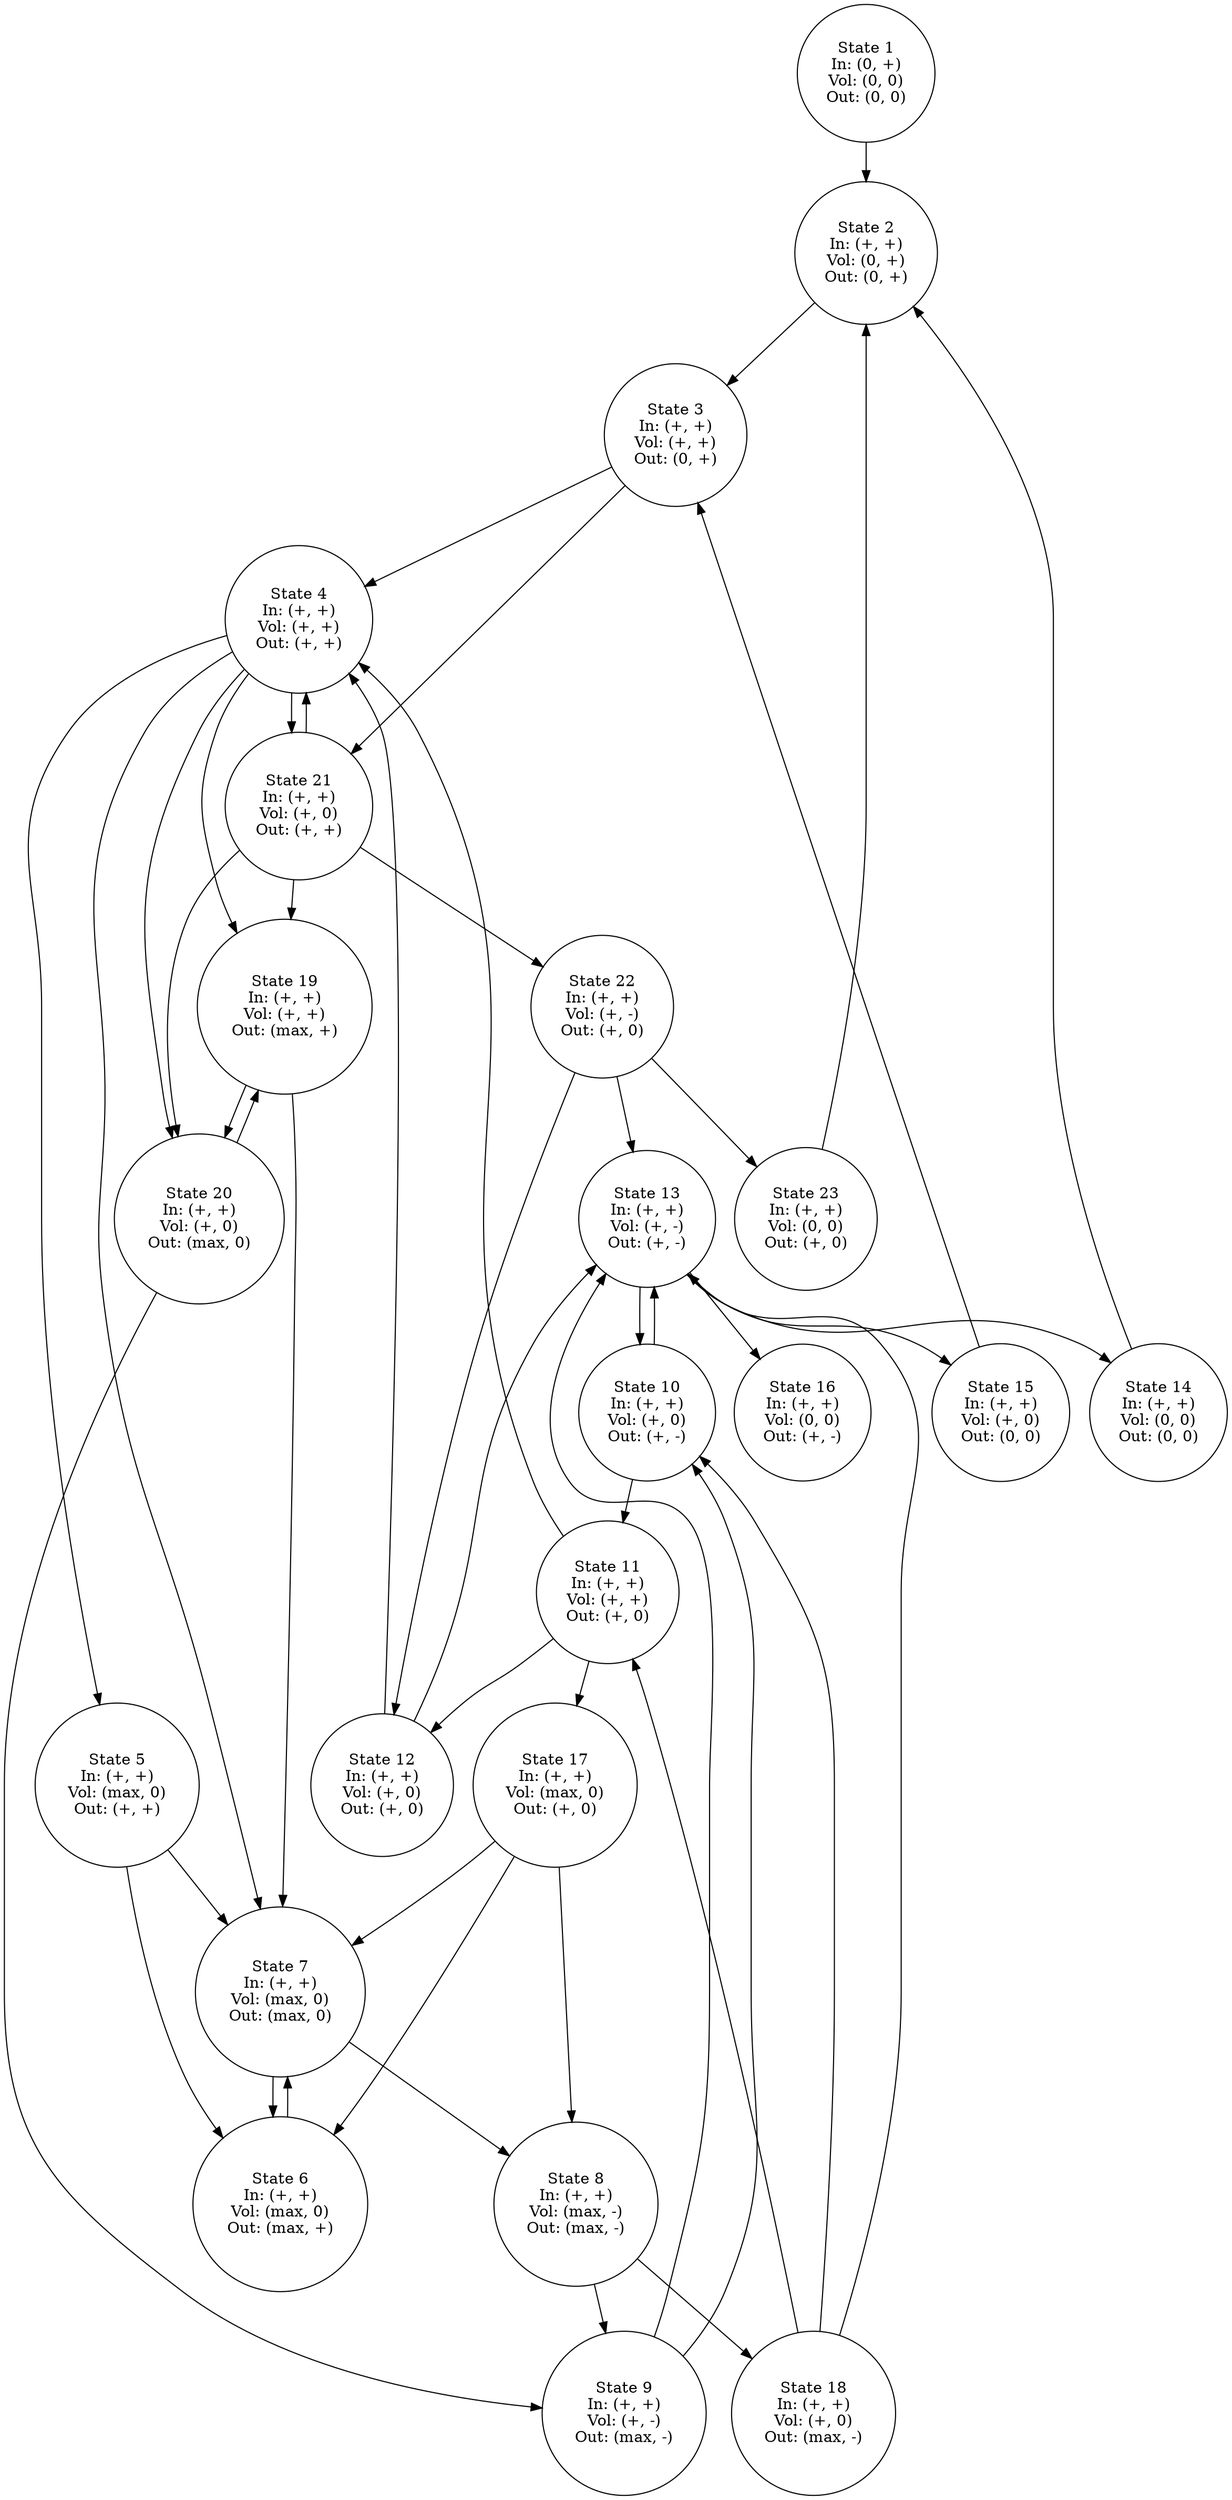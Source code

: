 strict digraph "" {
	graph [normalize=True,
		overlap=False,
		sep=1.2,
		smoothing=avg_dist,
		splines=True
	];
	node [label="\N",
		shape=circle
	];
	inflow_0_3_outflow_0_2_volume_0_2_	 [label="State 1
In: (0, +)
Vol: (0, 0)
Out: (0, 0)",
		tooltip="correspondence_valid: true
derivatives:
- In will go up from 0
- Vol will stay at 0
- Out will stay at 0
extreme_valid: true
valid: \
true
"];
	inflow_1_3_outflow_0_3_volume_0_3_	 [label="State 2
In: (+, +)
Vol: (0, +)
Out: (0, +)",
		tooltip="correspondence_valid: true
derivatives:
- In may go up from +
- Vol will go up from 0
- Out will go up from 0
extreme_valid: true
\
valid: true
"];
	inflow_0_3_outflow_0_2_volume_0_2_ -> inflow_1_3_outflow_0_3_volume_0_3_	 [tooltip="continuous_valid: true
derivative_valid: false
magnitude_valid: true
not_equal_valid: true
point_range_valid: true
transition_valid: \
true
"];
	inflow_1_3_outflow_0_3_volume_1_3_	 [label="State 3
In: (+, +)
Vol: (+, +)
Out: (0, +)",
		tooltip="correspondence_valid: false
derivatives:
- In may go up from +
- Vol may go up from +
- Out will go up from 0
extreme_valid: true
\
valid: false
"];
	inflow_1_3_outflow_0_3_volume_0_3_ -> inflow_1_3_outflow_0_3_volume_1_3_	 [tooltip="continuous_valid: true
derivative_valid: true
magnitude_valid: false
not_equal_valid: true
point_range_valid: true
transition_valid: \
true
"];
	inflow_1_3_outflow_1_3_volume_1_3_	 [label="State 4
In: (+, +)
Vol: (+, +)
Out: (+, +)",
		tooltip="correspondence_valid: true
derivatives:
- In may go up from +
- Vol may go up from +
- Out may go up from +
extreme_valid: true
\
valid: true
"];
	inflow_1_3_outflow_0_3_volume_1_3_ -> inflow_1_3_outflow_1_3_volume_1_3_	 [tooltip="continuous_valid: true
derivative_valid: true
magnitude_valid: true
not_equal_valid: true
point_range_valid: true
transition_valid: \
true
"];
	inflow_1_3_outflow_1_3_volume_1_2_	 [label="State 21
In: (+, +)
Vol: (+, 0)
Out: (+, +)",
		tooltip="correspondence_valid: true
derivatives:
- In may go up from +
- Vol will stay at +
- Out may go up from +
extreme_valid: true
valid: \
true
"];
	inflow_1_3_outflow_0_3_volume_1_3_ -> inflow_1_3_outflow_1_3_volume_1_2_	 [tooltip="continuous_valid: true
derivative_valid: false
magnitude_valid: true
not_equal_valid: true
point_range_valid: true
transition_valid: \
true
"];
	inflow_1_3_outflow_1_3_volume_2_2_	 [label="State 5
In: (+, +)
Vol: (max, 0)
Out: (+, +)",
		tooltip="correspondence_valid: false
derivatives:
- In may go up from +
- Vol will stay at max
- Out may go up from +
extreme_valid: true
\
valid: false
"];
	inflow_1_3_outflow_1_3_volume_1_3_ -> inflow_1_3_outflow_1_3_volume_2_2_	 [tooltip="continuous_valid: true
derivative_valid: true
magnitude_valid: true
not_equal_valid: true
point_range_valid: true
transition_valid: \
true
"];
	inflow_1_3_outflow_2_2_volume_2_2_	 [label="State 7
In: (+, +)
Vol: (max, 0)
Out: (max, 0)",
		tooltip="correspondence_valid: true
derivatives:
- In may go up from +
- Vol will stay at max
- Out will stay at max
extreme_valid: true
\
valid: true
"];
	inflow_1_3_outflow_1_3_volume_1_3_ -> inflow_1_3_outflow_2_2_volume_2_2_	 [tooltip="continuous_valid: true
derivative_valid: false
magnitude_valid: true
not_equal_valid: true
point_range_valid: true
transition_valid: \
true
"];
	inflow_1_3_outflow_2_3_volume_1_3_	 [label="State 19
In: (+, +)
Vol: (+, +)
Out: (max, +)",
		tooltip="correspondence_valid: false
derivatives:
- In may go up from +
- Vol may go up from +
- Out will go up from max
extreme_valid: false
\
valid: false
"];
	inflow_1_3_outflow_1_3_volume_1_3_ -> inflow_1_3_outflow_2_3_volume_1_3_	 [tooltip="continuous_valid: true
derivative_valid: true
magnitude_valid: true
not_equal_valid: true
point_range_valid: true
transition_valid: \
true
"];
	inflow_1_3_outflow_2_2_volume_1_2_	 [label="State 20
In: (+, +)
Vol: (+, 0)
Out: (max, 0)",
		tooltip="correspondence_valid: false
derivatives:
- In may go up from +
- Vol will stay at +
- Out will stay at max
extreme_valid: true
valid: \
false
"];
	inflow_1_3_outflow_1_3_volume_1_3_ -> inflow_1_3_outflow_2_2_volume_1_2_	 [tooltip="continuous_valid: true
derivative_valid: false
magnitude_valid: true
not_equal_valid: true
point_range_valid: true
transition_valid: \
true
"];
	inflow_1_3_outflow_1_3_volume_1_3_ -> inflow_1_3_outflow_1_3_volume_1_2_	 [tooltip="continuous_valid: true
derivative_valid: true
magnitude_valid: true
not_equal_valid: true
point_range_valid: true
transition_valid: \
true
"];
	inflow_1_3_outflow_2_3_volume_2_2_	 [label="State 6
In: (+, +)
Vol: (max, 0)
Out: (max, +)",
		tooltip="correspondence_valid: true
derivatives:
- In may go up from +
- Vol will stay at max
- Out will go up from max
extreme_valid: false
\
valid: false
"];
	inflow_1_3_outflow_1_3_volume_2_2_ -> inflow_1_3_outflow_2_3_volume_2_2_	 [tooltip="continuous_valid: true
derivative_valid: true
magnitude_valid: true
not_equal_valid: true
point_range_valid: true
transition_valid: \
true
"];
	inflow_1_3_outflow_1_3_volume_2_2_ -> inflow_1_3_outflow_2_2_volume_2_2_	 [tooltip="continuous_valid: true
derivative_valid: false
magnitude_valid: true
not_equal_valid: true
point_range_valid: true
transition_valid: \
true
"];
	inflow_1_3_outflow_2_3_volume_2_2_ -> inflow_1_3_outflow_2_2_volume_2_2_	 [tooltip="continuous_valid: true
derivative_valid: false
magnitude_valid: false
not_equal_valid: true
point_range_valid: true
transition_valid: \
true
"];
	inflow_1_3_outflow_2_2_volume_2_2_ -> inflow_1_3_outflow_2_3_volume_2_2_	 [tooltip="continuous_valid: true
derivative_valid: false
magnitude_valid: true
not_equal_valid: true
point_range_valid: true
transition_valid: \
true
"];
	inflow_1_3_outflow_2_1_volume_2_1_	 [label="State 8
In: (+, +)
Vol: (max, -)
Out: (max, -)",
		tooltip="correspondence_valid: true
derivatives:
- In may go up from +
- Vol will go down from max
- Out will go down from max
extreme_valid: \
true
valid: true
"];
	inflow_1_3_outflow_2_2_volume_2_2_ -> inflow_1_3_outflow_2_1_volume_2_1_	 [tooltip="continuous_valid: true
derivative_valid: false
magnitude_valid: true
not_equal_valid: true
point_range_valid: true
transition_valid: \
true
"];
	inflow_1_3_outflow_2_1_volume_1_1_	 [label="State 9
In: (+, +)
Vol: (+, -)
Out: (max, -)",
		tooltip="correspondence_valid: false
derivatives:
- In may go up from +
- Vol may go down from +
- Out will go down from max
extreme_valid: \
true
valid: false
"];
	inflow_1_3_outflow_2_1_volume_2_1_ -> inflow_1_3_outflow_2_1_volume_1_1_	 [tooltip="continuous_valid: true
derivative_valid: true
magnitude_valid: false
not_equal_valid: true
point_range_valid: true
transition_valid: \
true
"];
	inflow_1_3_outflow_2_1_volume_1_2_	 [label="State 18
In: (+, +)
Vol: (+, 0)
Out: (max, -)",
		tooltip="correspondence_valid: false
derivatives:
- In may go up from +
- Vol will stay at +
- Out will go down from max
extreme_valid: true
\
valid: false
"];
	inflow_1_3_outflow_2_1_volume_2_1_ -> inflow_1_3_outflow_2_1_volume_1_2_	 [tooltip="continuous_valid: true
derivative_valid: true
magnitude_valid: false
not_equal_valid: true
point_range_valid: true
transition_valid: \
true
"];
	inflow_1_3_outflow_1_1_volume_1_2_	 [label="State 10
In: (+, +)
Vol: (+, 0)
Out: (+, -)",
		tooltip="correspondence_valid: true
derivatives:
- In may go up from +
- Vol will stay at +
- Out may go down from +
extreme_valid: true
\
valid: true
"];
	inflow_1_3_outflow_2_1_volume_1_1_ -> inflow_1_3_outflow_1_1_volume_1_2_	 [tooltip="continuous_valid: true
derivative_valid: true
magnitude_valid: true
not_equal_valid: true
point_range_valid: true
transition_valid: \
true
"];
	inflow_1_3_outflow_1_1_volume_1_1_	 [label="State 13
In: (+, +)
Vol: (+, -)
Out: (+, -)",
		tooltip="correspondence_valid: true
derivatives:
- In may go up from +
- Vol may go down from +
- Out may go down from +
extreme_valid: true
\
valid: true
"];
	inflow_1_3_outflow_2_1_volume_1_1_ -> inflow_1_3_outflow_1_1_volume_1_1_	 [tooltip="continuous_valid: true
derivative_valid: true
magnitude_valid: true
not_equal_valid: true
point_range_valid: true
transition_valid: \
true
"];
	inflow_1_3_outflow_1_2_volume_1_3_	 [label="State 11
In: (+, +)
Vol: (+, +)
Out: (+, 0)",
		tooltip="correspondence_valid: true
derivatives:
- In may go up from +
- Vol may go up from +
- Out will stay at +
extreme_valid: true
valid: \
true
"];
	inflow_1_3_outflow_1_1_volume_1_2_ -> inflow_1_3_outflow_1_2_volume_1_3_	 [tooltip="continuous_valid: true
derivative_valid: false
magnitude_valid: true
not_equal_valid: true
point_range_valid: true
transition_valid: \
true
"];
	inflow_1_3_outflow_1_1_volume_1_2_ -> inflow_1_3_outflow_1_1_volume_1_1_	 [tooltip="continuous_valid: true
derivative_valid: true
magnitude_valid: true
not_equal_valid: true
point_range_valid: true
transition_valid: \
true
"];
	inflow_1_3_outflow_1_2_volume_1_3_ -> inflow_1_3_outflow_1_3_volume_1_3_	 [tooltip="continuous_valid: true
derivative_valid: false
magnitude_valid: true
not_equal_valid: true
point_range_valid: true
transition_valid: \
true
"];
	inflow_1_3_outflow_1_2_volume_1_2_	 [label="State 12
In: (+, +)
Vol: (+, 0)
Out: (+, 0)",
		tooltip="correspondence_valid: true
derivatives:
- In may go up from +
- Vol will stay at +
- Out will stay at +
extreme_valid: true
valid: \
true
"];
	inflow_1_3_outflow_1_2_volume_1_3_ -> inflow_1_3_outflow_1_2_volume_1_2_	 [tooltip="continuous_valid: true
derivative_valid: true
magnitude_valid: true
not_equal_valid: true
point_range_valid: true
transition_valid: \
true
"];
	inflow_1_3_outflow_1_2_volume_2_2_	 [label="State 17
In: (+, +)
Vol: (max, 0)
Out: (+, 0)",
		tooltip="correspondence_valid: false
derivatives:
- In may go up from +
- Vol will stay at max
- Out will stay at +
extreme_valid: true
valid: \
false
"];
	inflow_1_3_outflow_1_2_volume_1_3_ -> inflow_1_3_outflow_1_2_volume_2_2_	 [tooltip="continuous_valid: true
derivative_valid: true
magnitude_valid: true
not_equal_valid: true
point_range_valid: true
transition_valid: \
true
"];
	inflow_1_3_outflow_1_2_volume_1_2_ -> inflow_1_3_outflow_1_3_volume_1_3_	 [tooltip="continuous_valid: true
derivative_valid: false
magnitude_valid: true
not_equal_valid: true
point_range_valid: true
transition_valid: \
true
"];
	inflow_1_3_outflow_1_2_volume_1_2_ -> inflow_1_3_outflow_1_1_volume_1_1_	 [tooltip="continuous_valid: true
derivative_valid: false
magnitude_valid: true
not_equal_valid: true
point_range_valid: true
transition_valid: \
true
"];
	inflow_1_3_outflow_1_1_volume_1_1_ -> inflow_1_3_outflow_1_1_volume_1_2_	 [tooltip="continuous_valid: true
derivative_valid: true
magnitude_valid: true
not_equal_valid: true
point_range_valid: true
transition_valid: \
true
"];
	inflow_1_3_outflow_0_2_volume_0_2_	 [label="State 14
In: (+, +)
Vol: (0, 0)
Out: (0, 0)",
		tooltip="correspondence_valid: true
derivatives:
- In may go up from +
- Vol will stay at 0
- Out will stay at 0
extreme_valid: true
valid: \
true
"];
	inflow_1_3_outflow_1_1_volume_1_1_ -> inflow_1_3_outflow_0_2_volume_0_2_	 [tooltip="continuous_valid: true
derivative_valid: false
magnitude_valid: true
not_equal_valid: true
point_range_valid: true
transition_valid: \
true
"];
	inflow_1_3_outflow_0_2_volume_1_2_	 [label="State 15
In: (+, +)
Vol: (+, 0)
Out: (0, 0)",
		tooltip="correspondence_valid: false
derivatives:
- In may go up from +
- Vol will stay at +
- Out will stay at 0
extreme_valid: true
valid: \
false
"];
	inflow_1_3_outflow_1_1_volume_1_1_ -> inflow_1_3_outflow_0_2_volume_1_2_	 [tooltip="continuous_valid: true
derivative_valid: false
magnitude_valid: true
not_equal_valid: true
point_range_valid: true
transition_valid: \
true
"];
	inflow_1_3_outflow_1_1_volume_0_2_	 [label="State 16
In: (+, +)
Vol: (0, 0)
Out: (+, -)",
		tooltip="correspondence_valid: false
derivatives:
- In may go up from +
- Vol will stay at 0
- Out may go down from +
extreme_valid: true
\
valid: false
"];
	inflow_1_3_outflow_1_1_volume_1_1_ -> inflow_1_3_outflow_1_1_volume_0_2_	 [tooltip="continuous_valid: true
derivative_valid: true
magnitude_valid: true
not_equal_valid: true
point_range_valid: true
transition_valid: \
true
"];
	inflow_1_3_outflow_0_2_volume_0_2_ -> inflow_1_3_outflow_0_3_volume_0_3_	 [tooltip="continuous_valid: true
derivative_valid: false
magnitude_valid: true
not_equal_valid: true
point_range_valid: true
transition_valid: \
true
"];
	inflow_1_3_outflow_0_2_volume_1_2_ -> inflow_1_3_outflow_0_3_volume_1_3_	 [tooltip="continuous_valid: true
derivative_valid: false
magnitude_valid: true
not_equal_valid: true
point_range_valid: true
transition_valid: \
true
"];
	inflow_1_3_outflow_1_2_volume_2_2_ -> inflow_1_3_outflow_2_3_volume_2_2_	 [tooltip="continuous_valid: true
derivative_valid: false
magnitude_valid: false
not_equal_valid: true
point_range_valid: true
transition_valid: \
true
"];
	inflow_1_3_outflow_1_2_volume_2_2_ -> inflow_1_3_outflow_2_2_volume_2_2_	 [tooltip="continuous_valid: true
derivative_valid: true
magnitude_valid: false
not_equal_valid: true
point_range_valid: true
transition_valid: \
true
"];
	inflow_1_3_outflow_1_2_volume_2_2_ -> inflow_1_3_outflow_2_1_volume_2_1_	 [tooltip="continuous_valid: true
derivative_valid: false
magnitude_valid: false
not_equal_valid: true
point_range_valid: true
transition_valid: \
true
"];
	inflow_1_3_outflow_2_1_volume_1_2_ -> inflow_1_3_outflow_1_1_volume_1_2_	 [tooltip="continuous_valid: true
derivative_valid: true
magnitude_valid: true
not_equal_valid: true
point_range_valid: true
transition_valid: \
true
"];
	inflow_1_3_outflow_2_1_volume_1_2_ -> inflow_1_3_outflow_1_2_volume_1_3_	 [tooltip="continuous_valid: true
derivative_valid: false
magnitude_valid: true
not_equal_valid: true
point_range_valid: true
transition_valid: \
true
"];
	inflow_1_3_outflow_2_1_volume_1_2_ -> inflow_1_3_outflow_1_1_volume_1_1_	 [tooltip="continuous_valid: true
derivative_valid: true
magnitude_valid: true
not_equal_valid: true
point_range_valid: true
transition_valid: \
true
"];
	inflow_1_3_outflow_2_3_volume_1_3_ -> inflow_1_3_outflow_2_2_volume_2_2_	 [tooltip="continuous_valid: true
derivative_valid: false
magnitude_valid: false
not_equal_valid: true
point_range_valid: true
transition_valid: \
true
"];
	inflow_1_3_outflow_2_3_volume_1_3_ -> inflow_1_3_outflow_2_2_volume_1_2_	 [tooltip="continuous_valid: true
derivative_valid: false
magnitude_valid: false
not_equal_valid: true
point_range_valid: true
transition_valid: \
true
"];
	inflow_1_3_outflow_2_2_volume_1_2_ -> inflow_1_3_outflow_2_1_volume_1_1_	 [tooltip="continuous_valid: true
derivative_valid: false
magnitude_valid: true
not_equal_valid: true
point_range_valid: true
transition_valid: \
true
"];
	inflow_1_3_outflow_2_2_volume_1_2_ -> inflow_1_3_outflow_2_3_volume_1_3_	 [tooltip="continuous_valid: true
derivative_valid: false
magnitude_valid: true
not_equal_valid: true
point_range_valid: true
transition_valid: \
true
"];
	inflow_1_3_outflow_1_3_volume_1_2_ -> inflow_1_3_outflow_1_3_volume_1_3_	 [tooltip="continuous_valid: true
derivative_valid: true
magnitude_valid: true
not_equal_valid: true
point_range_valid: true
transition_valid: \
true
"];
	inflow_1_3_outflow_1_3_volume_1_2_ -> inflow_1_3_outflow_2_3_volume_1_3_	 [tooltip="continuous_valid: true
derivative_valid: true
magnitude_valid: true
not_equal_valid: true
point_range_valid: true
transition_valid: \
true
"];
	inflow_1_3_outflow_1_3_volume_1_2_ -> inflow_1_3_outflow_2_2_volume_1_2_	 [tooltip="continuous_valid: true
derivative_valid: false
magnitude_valid: true
not_equal_valid: true
point_range_valid: true
transition_valid: \
true
"];
	inflow_1_3_outflow_1_2_volume_1_1_	 [label="State 22
In: (+, +)
Vol: (+, -)
Out: (+, 0)",
		tooltip="correspondence_valid: true
derivatives:
- In may go up from +
- Vol may go down from +
- Out will stay at +
extreme_valid: true
\
valid: true
"];
	inflow_1_3_outflow_1_3_volume_1_2_ -> inflow_1_3_outflow_1_2_volume_1_1_	 [tooltip="continuous_valid: true
derivative_valid: false
magnitude_valid: true
not_equal_valid: true
point_range_valid: true
transition_valid: \
true
"];
	inflow_1_3_outflow_1_2_volume_1_1_ -> inflow_1_3_outflow_1_2_volume_1_2_	 [tooltip="continuous_valid: true
derivative_valid: true
magnitude_valid: true
not_equal_valid: true
point_range_valid: true
transition_valid: \
true
"];
	inflow_1_3_outflow_1_2_volume_1_1_ -> inflow_1_3_outflow_1_1_volume_1_1_	 [tooltip="continuous_valid: true
derivative_valid: false
magnitude_valid: true
not_equal_valid: true
point_range_valid: true
transition_valid: \
true
"];
	inflow_1_3_outflow_1_2_volume_0_2_	 [label="State 23
In: (+, +)
Vol: (0, 0)
Out: (+, 0)",
		tooltip="correspondence_valid: false
derivatives:
- In may go up from +
- Vol will stay at 0
- Out will stay at +
extreme_valid: true
valid: \
false
"];
	inflow_1_3_outflow_1_2_volume_1_1_ -> inflow_1_3_outflow_1_2_volume_0_2_	 [tooltip="continuous_valid: true
derivative_valid: true
magnitude_valid: true
not_equal_valid: true
point_range_valid: true
transition_valid: \
true
"];
	inflow_1_3_outflow_1_2_volume_0_2_ -> inflow_1_3_outflow_0_3_volume_0_3_	 [tooltip="continuous_valid: true
derivative_valid: false
magnitude_valid: false
not_equal_valid: true
point_range_valid: true
transition_valid: \
true
"];
}
